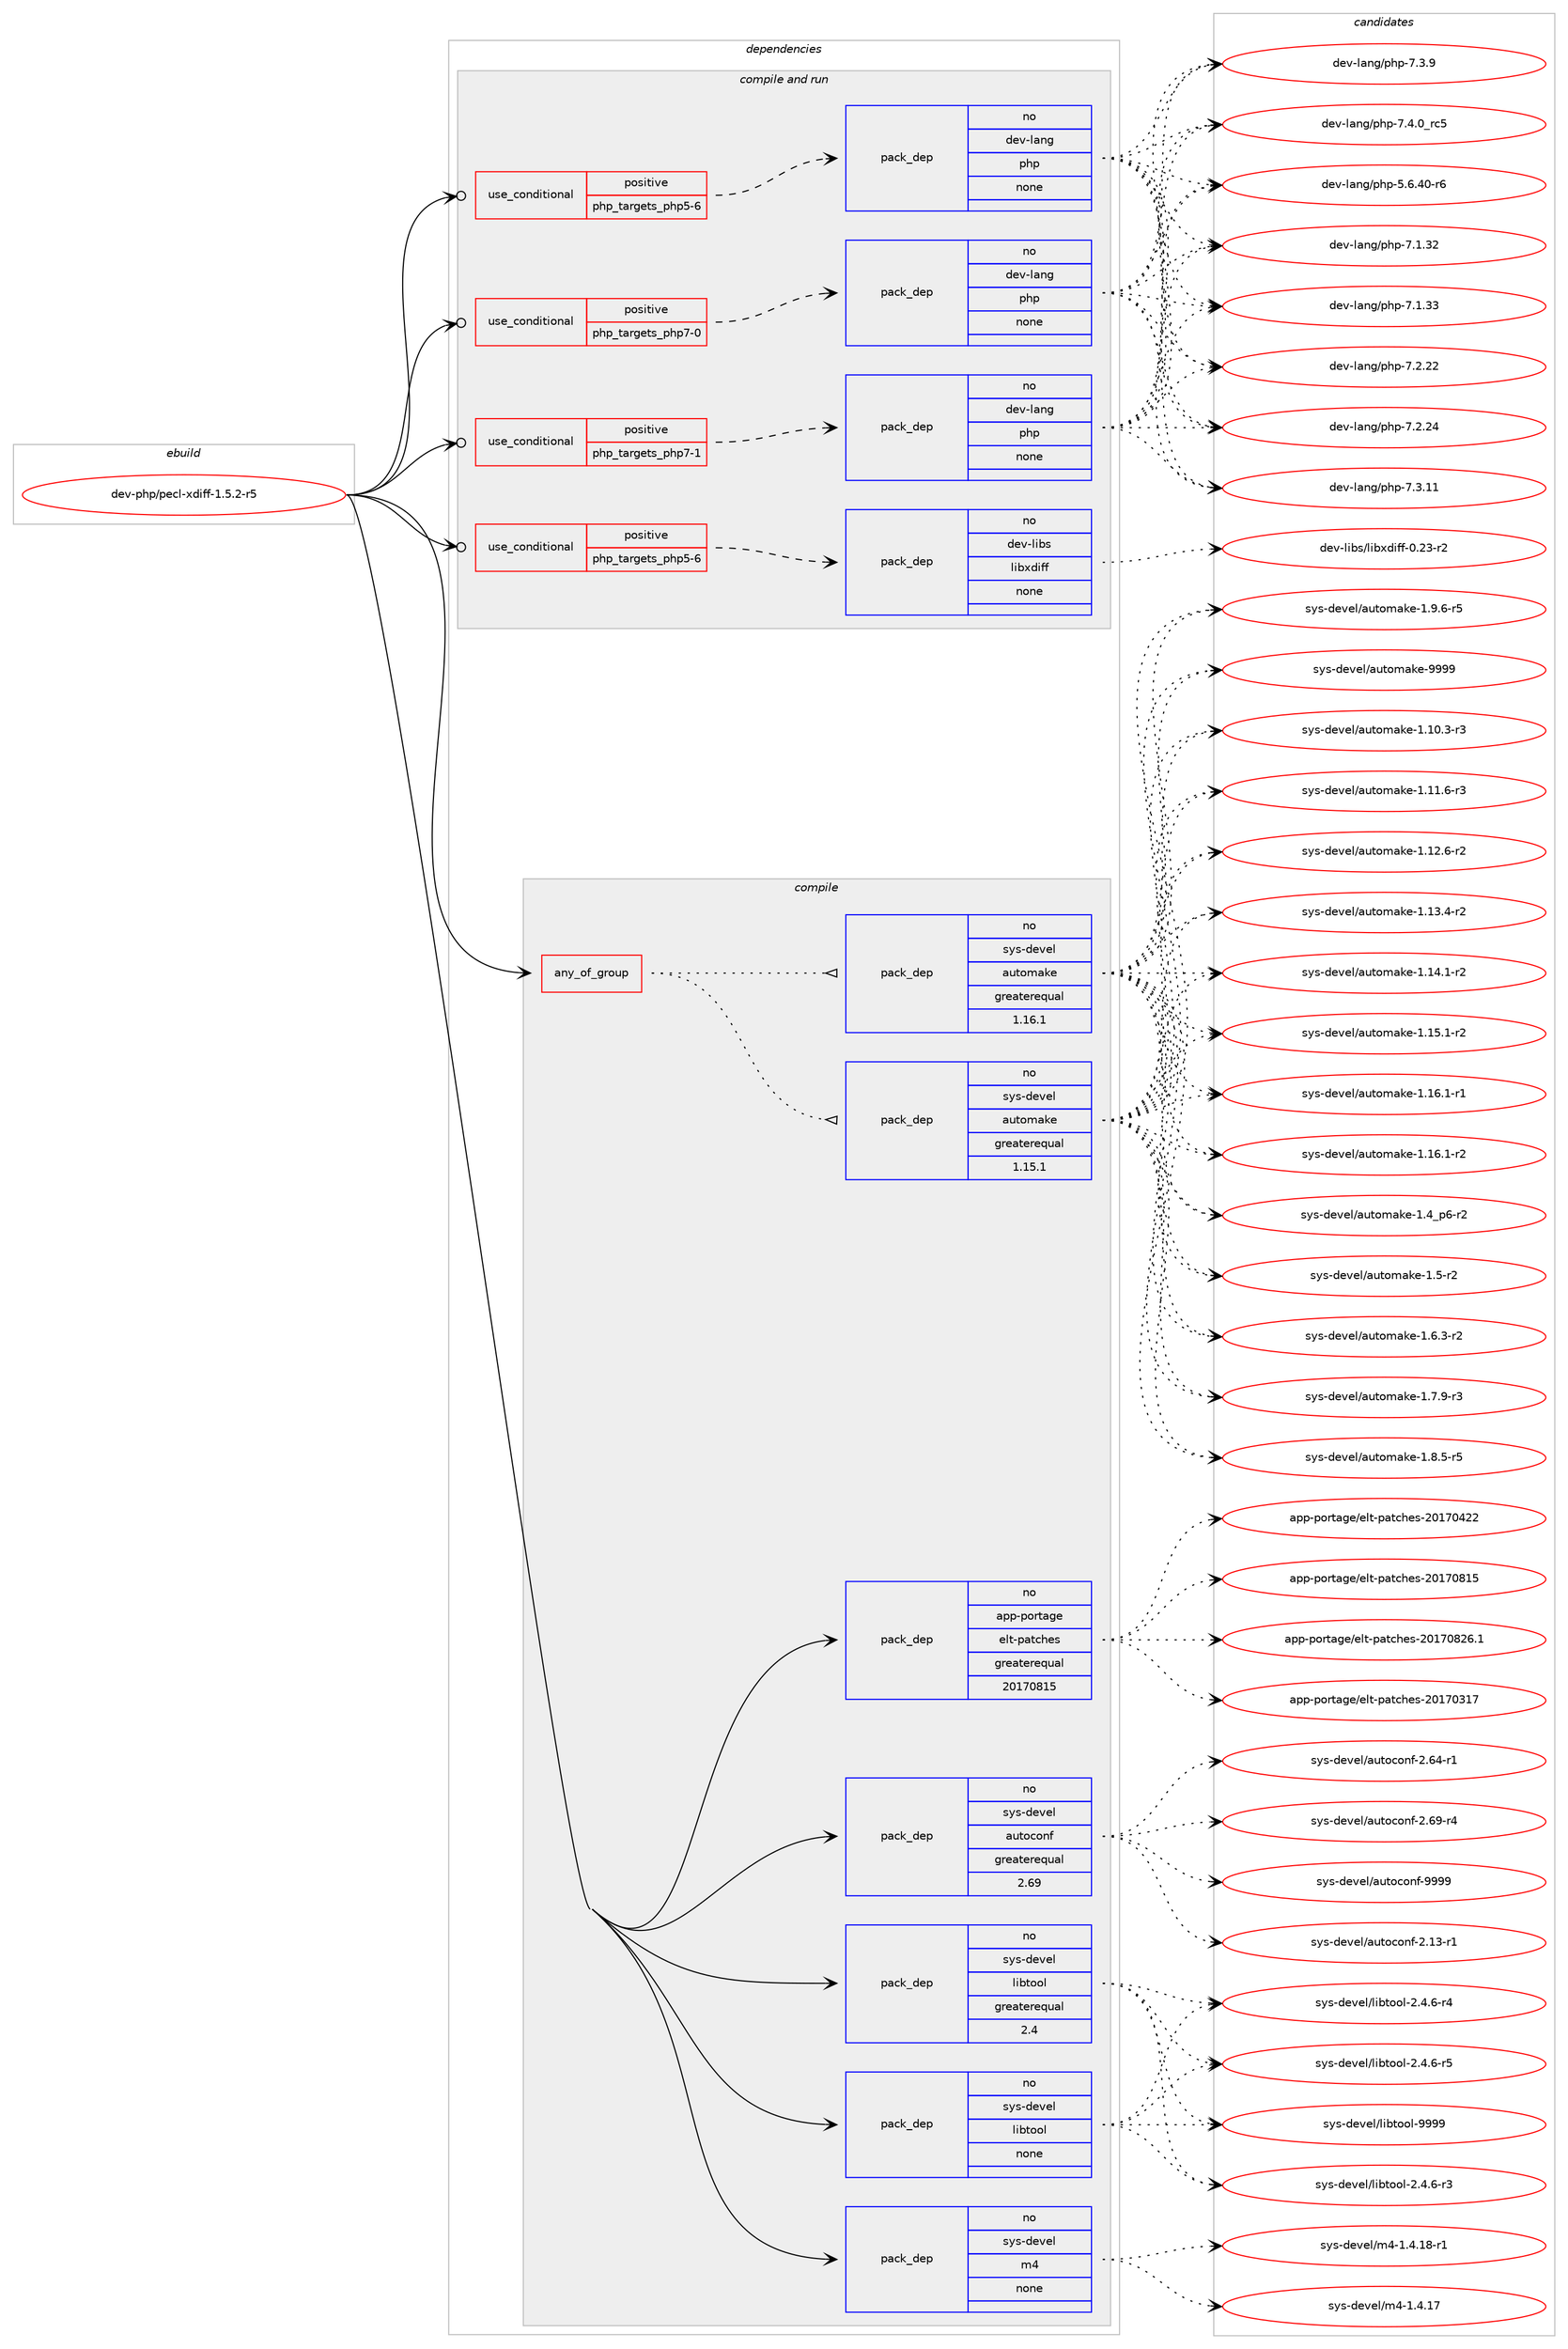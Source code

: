 digraph prolog {

# *************
# Graph options
# *************

newrank=true;
concentrate=true;
compound=true;
graph [rankdir=LR,fontname=Helvetica,fontsize=10,ranksep=1.5];#, ranksep=2.5, nodesep=0.2];
edge  [arrowhead=vee];
node  [fontname=Helvetica,fontsize=10];

# **********
# The ebuild
# **********

subgraph cluster_leftcol {
color=gray;
rank=same;
label=<<i>ebuild</i>>;
id [label="dev-php/pecl-xdiff-1.5.2-r5", color=red, width=4, href="../dev-php/pecl-xdiff-1.5.2-r5.svg"];
}

# ****************
# The dependencies
# ****************

subgraph cluster_midcol {
color=gray;
label=<<i>dependencies</i>>;
subgraph cluster_compile {
fillcolor="#eeeeee";
style=filled;
label=<<i>compile</i>>;
subgraph any11383 {
dependency591331 [label=<<TABLE BORDER="0" CELLBORDER="1" CELLSPACING="0" CELLPADDING="4"><TR><TD CELLPADDING="10">any_of_group</TD></TR></TABLE>>, shape=none, color=red];subgraph pack444291 {
dependency591332 [label=<<TABLE BORDER="0" CELLBORDER="1" CELLSPACING="0" CELLPADDING="4" WIDTH="220"><TR><TD ROWSPAN="6" CELLPADDING="30">pack_dep</TD></TR><TR><TD WIDTH="110">no</TD></TR><TR><TD>sys-devel</TD></TR><TR><TD>automake</TD></TR><TR><TD>greaterequal</TD></TR><TR><TD>1.16.1</TD></TR></TABLE>>, shape=none, color=blue];
}
dependency591331:e -> dependency591332:w [weight=20,style="dotted",arrowhead="oinv"];
subgraph pack444292 {
dependency591333 [label=<<TABLE BORDER="0" CELLBORDER="1" CELLSPACING="0" CELLPADDING="4" WIDTH="220"><TR><TD ROWSPAN="6" CELLPADDING="30">pack_dep</TD></TR><TR><TD WIDTH="110">no</TD></TR><TR><TD>sys-devel</TD></TR><TR><TD>automake</TD></TR><TR><TD>greaterequal</TD></TR><TR><TD>1.15.1</TD></TR></TABLE>>, shape=none, color=blue];
}
dependency591331:e -> dependency591333:w [weight=20,style="dotted",arrowhead="oinv"];
}
id:e -> dependency591331:w [weight=20,style="solid",arrowhead="vee"];
subgraph pack444293 {
dependency591334 [label=<<TABLE BORDER="0" CELLBORDER="1" CELLSPACING="0" CELLPADDING="4" WIDTH="220"><TR><TD ROWSPAN="6" CELLPADDING="30">pack_dep</TD></TR><TR><TD WIDTH="110">no</TD></TR><TR><TD>app-portage</TD></TR><TR><TD>elt-patches</TD></TR><TR><TD>greaterequal</TD></TR><TR><TD>20170815</TD></TR></TABLE>>, shape=none, color=blue];
}
id:e -> dependency591334:w [weight=20,style="solid",arrowhead="vee"];
subgraph pack444294 {
dependency591335 [label=<<TABLE BORDER="0" CELLBORDER="1" CELLSPACING="0" CELLPADDING="4" WIDTH="220"><TR><TD ROWSPAN="6" CELLPADDING="30">pack_dep</TD></TR><TR><TD WIDTH="110">no</TD></TR><TR><TD>sys-devel</TD></TR><TR><TD>autoconf</TD></TR><TR><TD>greaterequal</TD></TR><TR><TD>2.69</TD></TR></TABLE>>, shape=none, color=blue];
}
id:e -> dependency591335:w [weight=20,style="solid",arrowhead="vee"];
subgraph pack444295 {
dependency591336 [label=<<TABLE BORDER="0" CELLBORDER="1" CELLSPACING="0" CELLPADDING="4" WIDTH="220"><TR><TD ROWSPAN="6" CELLPADDING="30">pack_dep</TD></TR><TR><TD WIDTH="110">no</TD></TR><TR><TD>sys-devel</TD></TR><TR><TD>libtool</TD></TR><TR><TD>greaterequal</TD></TR><TR><TD>2.4</TD></TR></TABLE>>, shape=none, color=blue];
}
id:e -> dependency591336:w [weight=20,style="solid",arrowhead="vee"];
subgraph pack444296 {
dependency591337 [label=<<TABLE BORDER="0" CELLBORDER="1" CELLSPACING="0" CELLPADDING="4" WIDTH="220"><TR><TD ROWSPAN="6" CELLPADDING="30">pack_dep</TD></TR><TR><TD WIDTH="110">no</TD></TR><TR><TD>sys-devel</TD></TR><TR><TD>libtool</TD></TR><TR><TD>none</TD></TR><TR><TD></TD></TR></TABLE>>, shape=none, color=blue];
}
id:e -> dependency591337:w [weight=20,style="solid",arrowhead="vee"];
subgraph pack444297 {
dependency591338 [label=<<TABLE BORDER="0" CELLBORDER="1" CELLSPACING="0" CELLPADDING="4" WIDTH="220"><TR><TD ROWSPAN="6" CELLPADDING="30">pack_dep</TD></TR><TR><TD WIDTH="110">no</TD></TR><TR><TD>sys-devel</TD></TR><TR><TD>m4</TD></TR><TR><TD>none</TD></TR><TR><TD></TD></TR></TABLE>>, shape=none, color=blue];
}
id:e -> dependency591338:w [weight=20,style="solid",arrowhead="vee"];
}
subgraph cluster_compileandrun {
fillcolor="#eeeeee";
style=filled;
label=<<i>compile and run</i>>;
subgraph cond135292 {
dependency591339 [label=<<TABLE BORDER="0" CELLBORDER="1" CELLSPACING="0" CELLPADDING="4"><TR><TD ROWSPAN="3" CELLPADDING="10">use_conditional</TD></TR><TR><TD>positive</TD></TR><TR><TD>php_targets_php5-6</TD></TR></TABLE>>, shape=none, color=red];
subgraph pack444298 {
dependency591340 [label=<<TABLE BORDER="0" CELLBORDER="1" CELLSPACING="0" CELLPADDING="4" WIDTH="220"><TR><TD ROWSPAN="6" CELLPADDING="30">pack_dep</TD></TR><TR><TD WIDTH="110">no</TD></TR><TR><TD>dev-lang</TD></TR><TR><TD>php</TD></TR><TR><TD>none</TD></TR><TR><TD></TD></TR></TABLE>>, shape=none, color=blue];
}
dependency591339:e -> dependency591340:w [weight=20,style="dashed",arrowhead="vee"];
}
id:e -> dependency591339:w [weight=20,style="solid",arrowhead="odotvee"];
subgraph cond135293 {
dependency591341 [label=<<TABLE BORDER="0" CELLBORDER="1" CELLSPACING="0" CELLPADDING="4"><TR><TD ROWSPAN="3" CELLPADDING="10">use_conditional</TD></TR><TR><TD>positive</TD></TR><TR><TD>php_targets_php5-6</TD></TR></TABLE>>, shape=none, color=red];
subgraph pack444299 {
dependency591342 [label=<<TABLE BORDER="0" CELLBORDER="1" CELLSPACING="0" CELLPADDING="4" WIDTH="220"><TR><TD ROWSPAN="6" CELLPADDING="30">pack_dep</TD></TR><TR><TD WIDTH="110">no</TD></TR><TR><TD>dev-libs</TD></TR><TR><TD>libxdiff</TD></TR><TR><TD>none</TD></TR><TR><TD></TD></TR></TABLE>>, shape=none, color=blue];
}
dependency591341:e -> dependency591342:w [weight=20,style="dashed",arrowhead="vee"];
}
id:e -> dependency591341:w [weight=20,style="solid",arrowhead="odotvee"];
subgraph cond135294 {
dependency591343 [label=<<TABLE BORDER="0" CELLBORDER="1" CELLSPACING="0" CELLPADDING="4"><TR><TD ROWSPAN="3" CELLPADDING="10">use_conditional</TD></TR><TR><TD>positive</TD></TR><TR><TD>php_targets_php7-0</TD></TR></TABLE>>, shape=none, color=red];
subgraph pack444300 {
dependency591344 [label=<<TABLE BORDER="0" CELLBORDER="1" CELLSPACING="0" CELLPADDING="4" WIDTH="220"><TR><TD ROWSPAN="6" CELLPADDING="30">pack_dep</TD></TR><TR><TD WIDTH="110">no</TD></TR><TR><TD>dev-lang</TD></TR><TR><TD>php</TD></TR><TR><TD>none</TD></TR><TR><TD></TD></TR></TABLE>>, shape=none, color=blue];
}
dependency591343:e -> dependency591344:w [weight=20,style="dashed",arrowhead="vee"];
}
id:e -> dependency591343:w [weight=20,style="solid",arrowhead="odotvee"];
subgraph cond135295 {
dependency591345 [label=<<TABLE BORDER="0" CELLBORDER="1" CELLSPACING="0" CELLPADDING="4"><TR><TD ROWSPAN="3" CELLPADDING="10">use_conditional</TD></TR><TR><TD>positive</TD></TR><TR><TD>php_targets_php7-1</TD></TR></TABLE>>, shape=none, color=red];
subgraph pack444301 {
dependency591346 [label=<<TABLE BORDER="0" CELLBORDER="1" CELLSPACING="0" CELLPADDING="4" WIDTH="220"><TR><TD ROWSPAN="6" CELLPADDING="30">pack_dep</TD></TR><TR><TD WIDTH="110">no</TD></TR><TR><TD>dev-lang</TD></TR><TR><TD>php</TD></TR><TR><TD>none</TD></TR><TR><TD></TD></TR></TABLE>>, shape=none, color=blue];
}
dependency591345:e -> dependency591346:w [weight=20,style="dashed",arrowhead="vee"];
}
id:e -> dependency591345:w [weight=20,style="solid",arrowhead="odotvee"];
}
subgraph cluster_run {
fillcolor="#eeeeee";
style=filled;
label=<<i>run</i>>;
}
}

# **************
# The candidates
# **************

subgraph cluster_choices {
rank=same;
color=gray;
label=<<i>candidates</i>>;

subgraph choice444291 {
color=black;
nodesep=1;
choice11512111545100101118101108479711711611110997107101454946494846514511451 [label="sys-devel/automake-1.10.3-r3", color=red, width=4,href="../sys-devel/automake-1.10.3-r3.svg"];
choice11512111545100101118101108479711711611110997107101454946494946544511451 [label="sys-devel/automake-1.11.6-r3", color=red, width=4,href="../sys-devel/automake-1.11.6-r3.svg"];
choice11512111545100101118101108479711711611110997107101454946495046544511450 [label="sys-devel/automake-1.12.6-r2", color=red, width=4,href="../sys-devel/automake-1.12.6-r2.svg"];
choice11512111545100101118101108479711711611110997107101454946495146524511450 [label="sys-devel/automake-1.13.4-r2", color=red, width=4,href="../sys-devel/automake-1.13.4-r2.svg"];
choice11512111545100101118101108479711711611110997107101454946495246494511450 [label="sys-devel/automake-1.14.1-r2", color=red, width=4,href="../sys-devel/automake-1.14.1-r2.svg"];
choice11512111545100101118101108479711711611110997107101454946495346494511450 [label="sys-devel/automake-1.15.1-r2", color=red, width=4,href="../sys-devel/automake-1.15.1-r2.svg"];
choice11512111545100101118101108479711711611110997107101454946495446494511449 [label="sys-devel/automake-1.16.1-r1", color=red, width=4,href="../sys-devel/automake-1.16.1-r1.svg"];
choice11512111545100101118101108479711711611110997107101454946495446494511450 [label="sys-devel/automake-1.16.1-r2", color=red, width=4,href="../sys-devel/automake-1.16.1-r2.svg"];
choice115121115451001011181011084797117116111109971071014549465295112544511450 [label="sys-devel/automake-1.4_p6-r2", color=red, width=4,href="../sys-devel/automake-1.4_p6-r2.svg"];
choice11512111545100101118101108479711711611110997107101454946534511450 [label="sys-devel/automake-1.5-r2", color=red, width=4,href="../sys-devel/automake-1.5-r2.svg"];
choice115121115451001011181011084797117116111109971071014549465446514511450 [label="sys-devel/automake-1.6.3-r2", color=red, width=4,href="../sys-devel/automake-1.6.3-r2.svg"];
choice115121115451001011181011084797117116111109971071014549465546574511451 [label="sys-devel/automake-1.7.9-r3", color=red, width=4,href="../sys-devel/automake-1.7.9-r3.svg"];
choice115121115451001011181011084797117116111109971071014549465646534511453 [label="sys-devel/automake-1.8.5-r5", color=red, width=4,href="../sys-devel/automake-1.8.5-r5.svg"];
choice115121115451001011181011084797117116111109971071014549465746544511453 [label="sys-devel/automake-1.9.6-r5", color=red, width=4,href="../sys-devel/automake-1.9.6-r5.svg"];
choice115121115451001011181011084797117116111109971071014557575757 [label="sys-devel/automake-9999", color=red, width=4,href="../sys-devel/automake-9999.svg"];
dependency591332:e -> choice11512111545100101118101108479711711611110997107101454946494846514511451:w [style=dotted,weight="100"];
dependency591332:e -> choice11512111545100101118101108479711711611110997107101454946494946544511451:w [style=dotted,weight="100"];
dependency591332:e -> choice11512111545100101118101108479711711611110997107101454946495046544511450:w [style=dotted,weight="100"];
dependency591332:e -> choice11512111545100101118101108479711711611110997107101454946495146524511450:w [style=dotted,weight="100"];
dependency591332:e -> choice11512111545100101118101108479711711611110997107101454946495246494511450:w [style=dotted,weight="100"];
dependency591332:e -> choice11512111545100101118101108479711711611110997107101454946495346494511450:w [style=dotted,weight="100"];
dependency591332:e -> choice11512111545100101118101108479711711611110997107101454946495446494511449:w [style=dotted,weight="100"];
dependency591332:e -> choice11512111545100101118101108479711711611110997107101454946495446494511450:w [style=dotted,weight="100"];
dependency591332:e -> choice115121115451001011181011084797117116111109971071014549465295112544511450:w [style=dotted,weight="100"];
dependency591332:e -> choice11512111545100101118101108479711711611110997107101454946534511450:w [style=dotted,weight="100"];
dependency591332:e -> choice115121115451001011181011084797117116111109971071014549465446514511450:w [style=dotted,weight="100"];
dependency591332:e -> choice115121115451001011181011084797117116111109971071014549465546574511451:w [style=dotted,weight="100"];
dependency591332:e -> choice115121115451001011181011084797117116111109971071014549465646534511453:w [style=dotted,weight="100"];
dependency591332:e -> choice115121115451001011181011084797117116111109971071014549465746544511453:w [style=dotted,weight="100"];
dependency591332:e -> choice115121115451001011181011084797117116111109971071014557575757:w [style=dotted,weight="100"];
}
subgraph choice444292 {
color=black;
nodesep=1;
choice11512111545100101118101108479711711611110997107101454946494846514511451 [label="sys-devel/automake-1.10.3-r3", color=red, width=4,href="../sys-devel/automake-1.10.3-r3.svg"];
choice11512111545100101118101108479711711611110997107101454946494946544511451 [label="sys-devel/automake-1.11.6-r3", color=red, width=4,href="../sys-devel/automake-1.11.6-r3.svg"];
choice11512111545100101118101108479711711611110997107101454946495046544511450 [label="sys-devel/automake-1.12.6-r2", color=red, width=4,href="../sys-devel/automake-1.12.6-r2.svg"];
choice11512111545100101118101108479711711611110997107101454946495146524511450 [label="sys-devel/automake-1.13.4-r2", color=red, width=4,href="../sys-devel/automake-1.13.4-r2.svg"];
choice11512111545100101118101108479711711611110997107101454946495246494511450 [label="sys-devel/automake-1.14.1-r2", color=red, width=4,href="../sys-devel/automake-1.14.1-r2.svg"];
choice11512111545100101118101108479711711611110997107101454946495346494511450 [label="sys-devel/automake-1.15.1-r2", color=red, width=4,href="../sys-devel/automake-1.15.1-r2.svg"];
choice11512111545100101118101108479711711611110997107101454946495446494511449 [label="sys-devel/automake-1.16.1-r1", color=red, width=4,href="../sys-devel/automake-1.16.1-r1.svg"];
choice11512111545100101118101108479711711611110997107101454946495446494511450 [label="sys-devel/automake-1.16.1-r2", color=red, width=4,href="../sys-devel/automake-1.16.1-r2.svg"];
choice115121115451001011181011084797117116111109971071014549465295112544511450 [label="sys-devel/automake-1.4_p6-r2", color=red, width=4,href="../sys-devel/automake-1.4_p6-r2.svg"];
choice11512111545100101118101108479711711611110997107101454946534511450 [label="sys-devel/automake-1.5-r2", color=red, width=4,href="../sys-devel/automake-1.5-r2.svg"];
choice115121115451001011181011084797117116111109971071014549465446514511450 [label="sys-devel/automake-1.6.3-r2", color=red, width=4,href="../sys-devel/automake-1.6.3-r2.svg"];
choice115121115451001011181011084797117116111109971071014549465546574511451 [label="sys-devel/automake-1.7.9-r3", color=red, width=4,href="../sys-devel/automake-1.7.9-r3.svg"];
choice115121115451001011181011084797117116111109971071014549465646534511453 [label="sys-devel/automake-1.8.5-r5", color=red, width=4,href="../sys-devel/automake-1.8.5-r5.svg"];
choice115121115451001011181011084797117116111109971071014549465746544511453 [label="sys-devel/automake-1.9.6-r5", color=red, width=4,href="../sys-devel/automake-1.9.6-r5.svg"];
choice115121115451001011181011084797117116111109971071014557575757 [label="sys-devel/automake-9999", color=red, width=4,href="../sys-devel/automake-9999.svg"];
dependency591333:e -> choice11512111545100101118101108479711711611110997107101454946494846514511451:w [style=dotted,weight="100"];
dependency591333:e -> choice11512111545100101118101108479711711611110997107101454946494946544511451:w [style=dotted,weight="100"];
dependency591333:e -> choice11512111545100101118101108479711711611110997107101454946495046544511450:w [style=dotted,weight="100"];
dependency591333:e -> choice11512111545100101118101108479711711611110997107101454946495146524511450:w [style=dotted,weight="100"];
dependency591333:e -> choice11512111545100101118101108479711711611110997107101454946495246494511450:w [style=dotted,weight="100"];
dependency591333:e -> choice11512111545100101118101108479711711611110997107101454946495346494511450:w [style=dotted,weight="100"];
dependency591333:e -> choice11512111545100101118101108479711711611110997107101454946495446494511449:w [style=dotted,weight="100"];
dependency591333:e -> choice11512111545100101118101108479711711611110997107101454946495446494511450:w [style=dotted,weight="100"];
dependency591333:e -> choice115121115451001011181011084797117116111109971071014549465295112544511450:w [style=dotted,weight="100"];
dependency591333:e -> choice11512111545100101118101108479711711611110997107101454946534511450:w [style=dotted,weight="100"];
dependency591333:e -> choice115121115451001011181011084797117116111109971071014549465446514511450:w [style=dotted,weight="100"];
dependency591333:e -> choice115121115451001011181011084797117116111109971071014549465546574511451:w [style=dotted,weight="100"];
dependency591333:e -> choice115121115451001011181011084797117116111109971071014549465646534511453:w [style=dotted,weight="100"];
dependency591333:e -> choice115121115451001011181011084797117116111109971071014549465746544511453:w [style=dotted,weight="100"];
dependency591333:e -> choice115121115451001011181011084797117116111109971071014557575757:w [style=dotted,weight="100"];
}
subgraph choice444293 {
color=black;
nodesep=1;
choice97112112451121111141169710310147101108116451129711699104101115455048495548514955 [label="app-portage/elt-patches-20170317", color=red, width=4,href="../app-portage/elt-patches-20170317.svg"];
choice97112112451121111141169710310147101108116451129711699104101115455048495548525050 [label="app-portage/elt-patches-20170422", color=red, width=4,href="../app-portage/elt-patches-20170422.svg"];
choice97112112451121111141169710310147101108116451129711699104101115455048495548564953 [label="app-portage/elt-patches-20170815", color=red, width=4,href="../app-portage/elt-patches-20170815.svg"];
choice971121124511211111411697103101471011081164511297116991041011154550484955485650544649 [label="app-portage/elt-patches-20170826.1", color=red, width=4,href="../app-portage/elt-patches-20170826.1.svg"];
dependency591334:e -> choice97112112451121111141169710310147101108116451129711699104101115455048495548514955:w [style=dotted,weight="100"];
dependency591334:e -> choice97112112451121111141169710310147101108116451129711699104101115455048495548525050:w [style=dotted,weight="100"];
dependency591334:e -> choice97112112451121111141169710310147101108116451129711699104101115455048495548564953:w [style=dotted,weight="100"];
dependency591334:e -> choice971121124511211111411697103101471011081164511297116991041011154550484955485650544649:w [style=dotted,weight="100"];
}
subgraph choice444294 {
color=black;
nodesep=1;
choice1151211154510010111810110847971171161119911111010245504649514511449 [label="sys-devel/autoconf-2.13-r1", color=red, width=4,href="../sys-devel/autoconf-2.13-r1.svg"];
choice1151211154510010111810110847971171161119911111010245504654524511449 [label="sys-devel/autoconf-2.64-r1", color=red, width=4,href="../sys-devel/autoconf-2.64-r1.svg"];
choice1151211154510010111810110847971171161119911111010245504654574511452 [label="sys-devel/autoconf-2.69-r4", color=red, width=4,href="../sys-devel/autoconf-2.69-r4.svg"];
choice115121115451001011181011084797117116111991111101024557575757 [label="sys-devel/autoconf-9999", color=red, width=4,href="../sys-devel/autoconf-9999.svg"];
dependency591335:e -> choice1151211154510010111810110847971171161119911111010245504649514511449:w [style=dotted,weight="100"];
dependency591335:e -> choice1151211154510010111810110847971171161119911111010245504654524511449:w [style=dotted,weight="100"];
dependency591335:e -> choice1151211154510010111810110847971171161119911111010245504654574511452:w [style=dotted,weight="100"];
dependency591335:e -> choice115121115451001011181011084797117116111991111101024557575757:w [style=dotted,weight="100"];
}
subgraph choice444295 {
color=black;
nodesep=1;
choice1151211154510010111810110847108105981161111111084550465246544511451 [label="sys-devel/libtool-2.4.6-r3", color=red, width=4,href="../sys-devel/libtool-2.4.6-r3.svg"];
choice1151211154510010111810110847108105981161111111084550465246544511452 [label="sys-devel/libtool-2.4.6-r4", color=red, width=4,href="../sys-devel/libtool-2.4.6-r4.svg"];
choice1151211154510010111810110847108105981161111111084550465246544511453 [label="sys-devel/libtool-2.4.6-r5", color=red, width=4,href="../sys-devel/libtool-2.4.6-r5.svg"];
choice1151211154510010111810110847108105981161111111084557575757 [label="sys-devel/libtool-9999", color=red, width=4,href="../sys-devel/libtool-9999.svg"];
dependency591336:e -> choice1151211154510010111810110847108105981161111111084550465246544511451:w [style=dotted,weight="100"];
dependency591336:e -> choice1151211154510010111810110847108105981161111111084550465246544511452:w [style=dotted,weight="100"];
dependency591336:e -> choice1151211154510010111810110847108105981161111111084550465246544511453:w [style=dotted,weight="100"];
dependency591336:e -> choice1151211154510010111810110847108105981161111111084557575757:w [style=dotted,weight="100"];
}
subgraph choice444296 {
color=black;
nodesep=1;
choice1151211154510010111810110847108105981161111111084550465246544511451 [label="sys-devel/libtool-2.4.6-r3", color=red, width=4,href="../sys-devel/libtool-2.4.6-r3.svg"];
choice1151211154510010111810110847108105981161111111084550465246544511452 [label="sys-devel/libtool-2.4.6-r4", color=red, width=4,href="../sys-devel/libtool-2.4.6-r4.svg"];
choice1151211154510010111810110847108105981161111111084550465246544511453 [label="sys-devel/libtool-2.4.6-r5", color=red, width=4,href="../sys-devel/libtool-2.4.6-r5.svg"];
choice1151211154510010111810110847108105981161111111084557575757 [label="sys-devel/libtool-9999", color=red, width=4,href="../sys-devel/libtool-9999.svg"];
dependency591337:e -> choice1151211154510010111810110847108105981161111111084550465246544511451:w [style=dotted,weight="100"];
dependency591337:e -> choice1151211154510010111810110847108105981161111111084550465246544511452:w [style=dotted,weight="100"];
dependency591337:e -> choice1151211154510010111810110847108105981161111111084550465246544511453:w [style=dotted,weight="100"];
dependency591337:e -> choice1151211154510010111810110847108105981161111111084557575757:w [style=dotted,weight="100"];
}
subgraph choice444297 {
color=black;
nodesep=1;
choice11512111545100101118101108471095245494652464955 [label="sys-devel/m4-1.4.17", color=red, width=4,href="../sys-devel/m4-1.4.17.svg"];
choice115121115451001011181011084710952454946524649564511449 [label="sys-devel/m4-1.4.18-r1", color=red, width=4,href="../sys-devel/m4-1.4.18-r1.svg"];
dependency591338:e -> choice11512111545100101118101108471095245494652464955:w [style=dotted,weight="100"];
dependency591338:e -> choice115121115451001011181011084710952454946524649564511449:w [style=dotted,weight="100"];
}
subgraph choice444298 {
color=black;
nodesep=1;
choice100101118451089711010347112104112455346544652484511454 [label="dev-lang/php-5.6.40-r6", color=red, width=4,href="../dev-lang/php-5.6.40-r6.svg"];
choice10010111845108971101034711210411245554649465150 [label="dev-lang/php-7.1.32", color=red, width=4,href="../dev-lang/php-7.1.32.svg"];
choice10010111845108971101034711210411245554649465151 [label="dev-lang/php-7.1.33", color=red, width=4,href="../dev-lang/php-7.1.33.svg"];
choice10010111845108971101034711210411245554650465050 [label="dev-lang/php-7.2.22", color=red, width=4,href="../dev-lang/php-7.2.22.svg"];
choice10010111845108971101034711210411245554650465052 [label="dev-lang/php-7.2.24", color=red, width=4,href="../dev-lang/php-7.2.24.svg"];
choice10010111845108971101034711210411245554651464949 [label="dev-lang/php-7.3.11", color=red, width=4,href="../dev-lang/php-7.3.11.svg"];
choice100101118451089711010347112104112455546514657 [label="dev-lang/php-7.3.9", color=red, width=4,href="../dev-lang/php-7.3.9.svg"];
choice100101118451089711010347112104112455546524648951149953 [label="dev-lang/php-7.4.0_rc5", color=red, width=4,href="../dev-lang/php-7.4.0_rc5.svg"];
dependency591340:e -> choice100101118451089711010347112104112455346544652484511454:w [style=dotted,weight="100"];
dependency591340:e -> choice10010111845108971101034711210411245554649465150:w [style=dotted,weight="100"];
dependency591340:e -> choice10010111845108971101034711210411245554649465151:w [style=dotted,weight="100"];
dependency591340:e -> choice10010111845108971101034711210411245554650465050:w [style=dotted,weight="100"];
dependency591340:e -> choice10010111845108971101034711210411245554650465052:w [style=dotted,weight="100"];
dependency591340:e -> choice10010111845108971101034711210411245554651464949:w [style=dotted,weight="100"];
dependency591340:e -> choice100101118451089711010347112104112455546514657:w [style=dotted,weight="100"];
dependency591340:e -> choice100101118451089711010347112104112455546524648951149953:w [style=dotted,weight="100"];
}
subgraph choice444299 {
color=black;
nodesep=1;
choice1001011184510810598115471081059812010010510210245484650514511450 [label="dev-libs/libxdiff-0.23-r2", color=red, width=4,href="../dev-libs/libxdiff-0.23-r2.svg"];
dependency591342:e -> choice1001011184510810598115471081059812010010510210245484650514511450:w [style=dotted,weight="100"];
}
subgraph choice444300 {
color=black;
nodesep=1;
choice100101118451089711010347112104112455346544652484511454 [label="dev-lang/php-5.6.40-r6", color=red, width=4,href="../dev-lang/php-5.6.40-r6.svg"];
choice10010111845108971101034711210411245554649465150 [label="dev-lang/php-7.1.32", color=red, width=4,href="../dev-lang/php-7.1.32.svg"];
choice10010111845108971101034711210411245554649465151 [label="dev-lang/php-7.1.33", color=red, width=4,href="../dev-lang/php-7.1.33.svg"];
choice10010111845108971101034711210411245554650465050 [label="dev-lang/php-7.2.22", color=red, width=4,href="../dev-lang/php-7.2.22.svg"];
choice10010111845108971101034711210411245554650465052 [label="dev-lang/php-7.2.24", color=red, width=4,href="../dev-lang/php-7.2.24.svg"];
choice10010111845108971101034711210411245554651464949 [label="dev-lang/php-7.3.11", color=red, width=4,href="../dev-lang/php-7.3.11.svg"];
choice100101118451089711010347112104112455546514657 [label="dev-lang/php-7.3.9", color=red, width=4,href="../dev-lang/php-7.3.9.svg"];
choice100101118451089711010347112104112455546524648951149953 [label="dev-lang/php-7.4.0_rc5", color=red, width=4,href="../dev-lang/php-7.4.0_rc5.svg"];
dependency591344:e -> choice100101118451089711010347112104112455346544652484511454:w [style=dotted,weight="100"];
dependency591344:e -> choice10010111845108971101034711210411245554649465150:w [style=dotted,weight="100"];
dependency591344:e -> choice10010111845108971101034711210411245554649465151:w [style=dotted,weight="100"];
dependency591344:e -> choice10010111845108971101034711210411245554650465050:w [style=dotted,weight="100"];
dependency591344:e -> choice10010111845108971101034711210411245554650465052:w [style=dotted,weight="100"];
dependency591344:e -> choice10010111845108971101034711210411245554651464949:w [style=dotted,weight="100"];
dependency591344:e -> choice100101118451089711010347112104112455546514657:w [style=dotted,weight="100"];
dependency591344:e -> choice100101118451089711010347112104112455546524648951149953:w [style=dotted,weight="100"];
}
subgraph choice444301 {
color=black;
nodesep=1;
choice100101118451089711010347112104112455346544652484511454 [label="dev-lang/php-5.6.40-r6", color=red, width=4,href="../dev-lang/php-5.6.40-r6.svg"];
choice10010111845108971101034711210411245554649465150 [label="dev-lang/php-7.1.32", color=red, width=4,href="../dev-lang/php-7.1.32.svg"];
choice10010111845108971101034711210411245554649465151 [label="dev-lang/php-7.1.33", color=red, width=4,href="../dev-lang/php-7.1.33.svg"];
choice10010111845108971101034711210411245554650465050 [label="dev-lang/php-7.2.22", color=red, width=4,href="../dev-lang/php-7.2.22.svg"];
choice10010111845108971101034711210411245554650465052 [label="dev-lang/php-7.2.24", color=red, width=4,href="../dev-lang/php-7.2.24.svg"];
choice10010111845108971101034711210411245554651464949 [label="dev-lang/php-7.3.11", color=red, width=4,href="../dev-lang/php-7.3.11.svg"];
choice100101118451089711010347112104112455546514657 [label="dev-lang/php-7.3.9", color=red, width=4,href="../dev-lang/php-7.3.9.svg"];
choice100101118451089711010347112104112455546524648951149953 [label="dev-lang/php-7.4.0_rc5", color=red, width=4,href="../dev-lang/php-7.4.0_rc5.svg"];
dependency591346:e -> choice100101118451089711010347112104112455346544652484511454:w [style=dotted,weight="100"];
dependency591346:e -> choice10010111845108971101034711210411245554649465150:w [style=dotted,weight="100"];
dependency591346:e -> choice10010111845108971101034711210411245554649465151:w [style=dotted,weight="100"];
dependency591346:e -> choice10010111845108971101034711210411245554650465050:w [style=dotted,weight="100"];
dependency591346:e -> choice10010111845108971101034711210411245554650465052:w [style=dotted,weight="100"];
dependency591346:e -> choice10010111845108971101034711210411245554651464949:w [style=dotted,weight="100"];
dependency591346:e -> choice100101118451089711010347112104112455546514657:w [style=dotted,weight="100"];
dependency591346:e -> choice100101118451089711010347112104112455546524648951149953:w [style=dotted,weight="100"];
}
}

}
